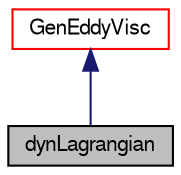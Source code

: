 digraph "dynLagrangian"
{
  bgcolor="transparent";
  edge [fontname="FreeSans",fontsize="10",labelfontname="FreeSans",labelfontsize="10"];
  node [fontname="FreeSans",fontsize="10",shape=record];
  Node0 [label="dynLagrangian",height=0.2,width=0.4,color="black", fillcolor="grey75", style="filled", fontcolor="black"];
  Node1 -> Node0 [dir="back",color="midnightblue",fontsize="10",style="solid",fontname="FreeSans"];
  Node1 [label="GenEddyVisc",height=0.2,width=0.4,color="red",URL="$a30846.html",tooltip="General base class for all incompressible models that can be implemented as an eddy viscosity..."];
}
